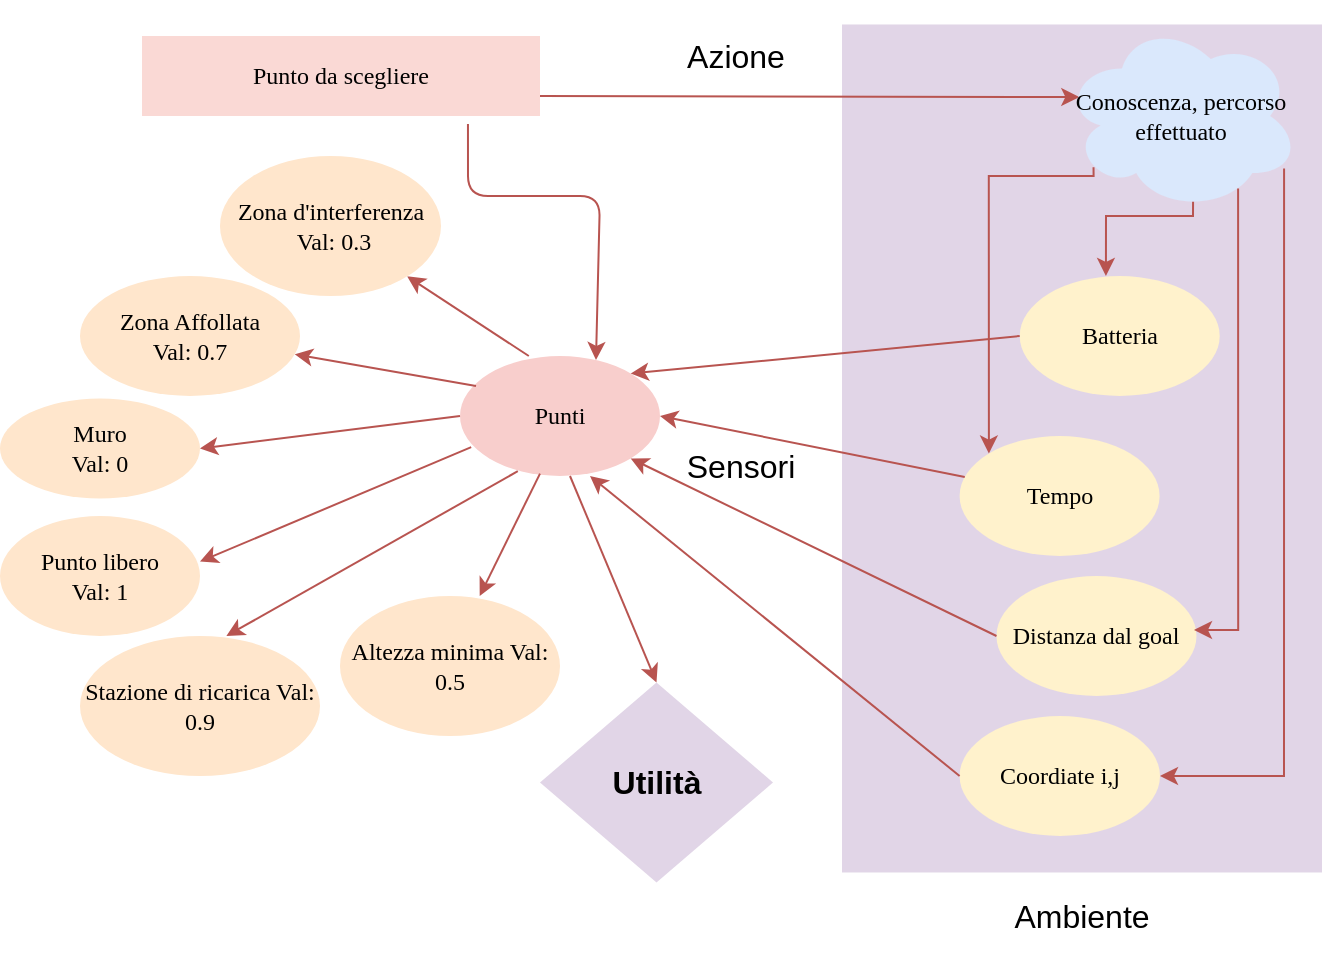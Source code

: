 <mxfile version="14.4.9" type="device"><diagram id="rJXCjkMDnVhkNJMrCVMh" name="Page-1"><mxGraphModel dx="1422" dy="775" grid="1" gridSize="10" guides="1" tooltips="1" connect="1" arrows="1" fold="1" page="1" pageScale="1" pageWidth="827" pageHeight="1169" math="0" shadow="0"><root><mxCell id="0"/><mxCell id="1" parent="0"/><mxCell id="zLjm89Ku3MI-l0DxU-iy-4" value="" style="rounded=0;whiteSpace=wrap;html=1;rotation=-90;fillColor=#e1d5e7;strokeColor=none;" parent="1" vertex="1"><mxGeometry x="429" y="326.24" width="424" height="240" as="geometry"/></mxCell><mxCell id="Y_2EWzsMM0AXxCG4q3gD-3" value="" style="endArrow=classic;html=1;fillColor=#f8cecc;strokeColor=#b85450;exitX=0.819;exitY=1.1;exitDx=0;exitDy=0;exitPerimeter=0;entryX=0.68;entryY=0.033;entryDx=0;entryDy=0;entryPerimeter=0;" parent="1" source="Y_2EWzsMM0AXxCG4q3gD-1" target="Y_2EWzsMM0AXxCG4q3gD-2" edge="1"><mxGeometry width="50" height="50" relative="1" as="geometry"><mxPoint x="321" y="280" as="sourcePoint"/><mxPoint x="394" y="404" as="targetPoint"/><Array as="points"><mxPoint x="334" y="320"/><mxPoint x="400" y="320"/></Array></mxGeometry></mxCell><mxCell id="Y_2EWzsMM0AXxCG4q3gD-1" value="&lt;font face=&quot;Verdana&quot;&gt;Punto da scegliere&lt;/font&gt;" style="rounded=0;whiteSpace=wrap;html=1;fillColor=#fad9d5;strokeColor=none;" parent="1" vertex="1"><mxGeometry x="171" y="240" width="199" height="40" as="geometry"/></mxCell><mxCell id="Y_2EWzsMM0AXxCG4q3gD-2" value="&lt;font face=&quot;Verdana&quot;&gt;Punti&lt;/font&gt;" style="ellipse;whiteSpace=wrap;html=1;align=center;fillColor=#f8cecc;strokeColor=none;" parent="1" vertex="1"><mxGeometry x="330" y="400" width="100" height="60" as="geometry"/></mxCell><mxCell id="Y_2EWzsMM0AXxCG4q3gD-4" value="&lt;span style=&quot;font-size: 16px&quot;&gt;&lt;b&gt;Utilità&lt;/b&gt;&lt;/span&gt;" style="rhombus;whiteSpace=wrap;html=1;fillColor=#e1d5e7;strokeColor=none;" parent="1" vertex="1"><mxGeometry x="370" y="563.24" width="116.5" height="100" as="geometry"/></mxCell><mxCell id="Y_2EWzsMM0AXxCG4q3gD-5" value="" style="endArrow=classic;html=1;entryX=0.5;entryY=0;entryDx=0;entryDy=0;fillColor=#f8cecc;strokeColor=#b85450;" parent="1" target="Y_2EWzsMM0AXxCG4q3gD-4" edge="1"><mxGeometry width="50" height="50" relative="1" as="geometry"><mxPoint x="385" y="460" as="sourcePoint"/><mxPoint x="419.25" y="580" as="targetPoint"/></mxGeometry></mxCell><mxCell id="Y_2EWzsMM0AXxCG4q3gD-6" value="" style="endArrow=classic;html=1;exitX=0.056;exitY=0.76;exitDx=0;exitDy=0;exitPerimeter=0;entryX=1;entryY=0.38;entryDx=0;entryDy=0;entryPerimeter=0;fillColor=#f8cecc;strokeColor=#b85450;" parent="1" source="Y_2EWzsMM0AXxCG4q3gD-2" target="Y_2EWzsMM0AXxCG4q3gD-9" edge="1"><mxGeometry width="50" height="50" relative="1" as="geometry"><mxPoint x="279" y="520" as="sourcePoint"/><mxPoint x="229" y="440" as="targetPoint"/></mxGeometry></mxCell><mxCell id="Y_2EWzsMM0AXxCG4q3gD-7" value="" style="endArrow=classic;html=1;exitX=0.289;exitY=0.96;exitDx=0;exitDy=0;entryX=0.61;entryY=0;entryDx=0;entryDy=0;entryPerimeter=0;exitPerimeter=0;fillColor=#f8cecc;strokeColor=#b85450;" parent="1" source="Y_2EWzsMM0AXxCG4q3gD-2" target="Y_2EWzsMM0AXxCG4q3gD-10" edge="1"><mxGeometry width="50" height="50" relative="1" as="geometry"><mxPoint x="352.96" y="460" as="sourcePoint"/><mxPoint x="239" y="490" as="targetPoint"/></mxGeometry></mxCell><mxCell id="Y_2EWzsMM0AXxCG4q3gD-9" value="&lt;font face=&quot;Verdana&quot;&gt;Punto libero&lt;br&gt;Val: 1&lt;/font&gt;" style="ellipse;whiteSpace=wrap;html=1;fillColor=#ffe6cc;strokeColor=none;" parent="1" vertex="1"><mxGeometry x="100" y="480" width="100" height="60" as="geometry"/></mxCell><mxCell id="Y_2EWzsMM0AXxCG4q3gD-10" value="&lt;font face=&quot;Verdana&quot;&gt;Stazione di ricarica Val: 0.9&lt;/font&gt;" style="ellipse;whiteSpace=wrap;html=1;fillColor=#ffe6cc;strokeColor=none;" parent="1" vertex="1"><mxGeometry x="140" y="540" width="120" height="70" as="geometry"/></mxCell><mxCell id="Y_2EWzsMM0AXxCG4q3gD-12" value="" style="endArrow=classic;html=1;entryX=0.635;entryY=0;entryDx=0;entryDy=0;entryPerimeter=0;exitX=0.4;exitY=0.98;exitDx=0;exitDy=0;exitPerimeter=0;fillColor=#f8cecc;strokeColor=#b85450;" parent="1" source="Y_2EWzsMM0AXxCG4q3gD-2" target="Y_2EWzsMM0AXxCG4q3gD-13" edge="1"><mxGeometry width="50" height="50" relative="1" as="geometry"><mxPoint x="384" y="461" as="sourcePoint"/><mxPoint x="310" y="537" as="targetPoint"/></mxGeometry></mxCell><mxCell id="Y_2EWzsMM0AXxCG4q3gD-13" value="&lt;font face=&quot;Verdana&quot;&gt;Altezza minima Val: 0.5&lt;/font&gt;" style="ellipse;whiteSpace=wrap;html=1;fillColor=#ffe6cc;strokeColor=none;" parent="1" vertex="1"><mxGeometry x="270" y="520" width="110" height="70" as="geometry"/></mxCell><mxCell id="Y_2EWzsMM0AXxCG4q3gD-15" value="&lt;font face=&quot;Verdana&quot;&gt;Zona d'interferenza&lt;br&gt;&amp;nbsp;Val: 0.3&lt;/font&gt;" style="ellipse;whiteSpace=wrap;html=1;fillColor=#ffe6cc;strokeColor=none;" parent="1" vertex="1"><mxGeometry x="210" y="300" width="110.5" height="70" as="geometry"/></mxCell><mxCell id="Y_2EWzsMM0AXxCG4q3gD-16" value="" style="endArrow=classic;html=1;exitX=0;exitY=0.5;exitDx=0;exitDy=0;entryX=1;entryY=0.5;entryDx=0;entryDy=0;strokeColor=#b85450;fillColor=#f8cecc;" parent="1" source="Y_2EWzsMM0AXxCG4q3gD-2" target="Y_2EWzsMM0AXxCG4q3gD-17" edge="1"><mxGeometry width="50" height="50" relative="1" as="geometry"><mxPoint x="406.98" y="489" as="sourcePoint"/><mxPoint x="319" y="540" as="targetPoint"/></mxGeometry></mxCell><mxCell id="Y_2EWzsMM0AXxCG4q3gD-17" value="&lt;font face=&quot;Verdana&quot;&gt;Muro&lt;br&gt;Val: 0&lt;/font&gt;" style="ellipse;whiteSpace=wrap;html=1;fillColor=#ffe6cc;strokeColor=none;" parent="1" vertex="1"><mxGeometry x="100" y="421.24" width="100" height="50" as="geometry"/></mxCell><mxCell id="Y_2EWzsMM0AXxCG4q3gD-21" value="" style="endArrow=classic;html=1;fillColor=#f8cecc;strokeColor=#b85450;exitX=0.08;exitY=0.25;exitDx=0;exitDy=0;exitPerimeter=0;" parent="1" target="Y_2EWzsMM0AXxCG4q3gD-22" edge="1" source="Y_2EWzsMM0AXxCG4q3gD-2"><mxGeometry width="50" height="50" relative="1" as="geometry"><mxPoint x="330" y="420" as="sourcePoint"/><mxPoint x="189" y="300" as="targetPoint"/></mxGeometry></mxCell><mxCell id="Y_2EWzsMM0AXxCG4q3gD-22" value="&lt;font face=&quot;Verdana&quot;&gt;Zona Affollata&lt;br&gt;Val: 0.7&lt;/font&gt;" style="ellipse;whiteSpace=wrap;html=1;fillColor=#ffe6cc;strokeColor=none;" parent="1" vertex="1"><mxGeometry x="140" y="360" width="110" height="60" as="geometry"/></mxCell><mxCell id="Y_2EWzsMM0AXxCG4q3gD-26" style="edgeStyle=orthogonalEdgeStyle;rounded=0;orthogonalLoop=1;jettySize=auto;html=1;exitX=0.5;exitY=1;exitDx=0;exitDy=0;" parent="1" edge="1"><mxGeometry relative="1" as="geometry"><mxPoint x="385" y="230" as="sourcePoint"/><mxPoint x="385" y="230" as="targetPoint"/></mxGeometry></mxCell><mxCell id="WU94c8ABjI1gfSKco4qe-2" value="&lt;font face=&quot;Verdana&quot;&gt;Batteria&lt;/font&gt;" style="ellipse;whiteSpace=wrap;html=1;fillColor=#fff2cc;strokeColor=none;" parent="1" vertex="1"><mxGeometry x="609.86" y="360" width="100" height="60" as="geometry"/></mxCell><mxCell id="WU94c8ABjI1gfSKco4qe-3" value="&lt;font face=&quot;Verdana&quot;&gt;Tempo&lt;/font&gt;" style="ellipse;whiteSpace=wrap;html=1;fillColor=#fff2cc;strokeColor=none;" parent="1" vertex="1"><mxGeometry x="579.8" y="440" width="100" height="60" as="geometry"/></mxCell><mxCell id="WU94c8ABjI1gfSKco4qe-6" value="" style="endArrow=classic;html=1;exitX=0;exitY=0.5;exitDx=0;exitDy=0;entryX=1;entryY=0;entryDx=0;entryDy=0;fillColor=#f8cecc;strokeColor=#b85450;" parent="1" source="WU94c8ABjI1gfSKco4qe-2" target="Y_2EWzsMM0AXxCG4q3gD-2" edge="1"><mxGeometry width="50" height="50" relative="1" as="geometry"><mxPoint x="574" y="399" as="sourcePoint"/><mxPoint x="459" y="435" as="targetPoint"/></mxGeometry></mxCell><mxCell id="WU94c8ABjI1gfSKco4qe-7" value="" style="endArrow=classic;html=1;entryX=1;entryY=0.5;entryDx=0;entryDy=0;fillColor=#f8cecc;strokeColor=#b85450;" parent="1" source="WU94c8ABjI1gfSKco4qe-3" target="Y_2EWzsMM0AXxCG4q3gD-2" edge="1"><mxGeometry width="50" height="50" relative="1" as="geometry"><mxPoint x="610" y="440" as="sourcePoint"/><mxPoint x="480.001" y="433.716" as="targetPoint"/></mxGeometry></mxCell><mxCell id="WU94c8ABjI1gfSKco4qe-30" style="edgeStyle=orthogonalEdgeStyle;rounded=0;orthogonalLoop=1;jettySize=auto;html=1;exitX=0.13;exitY=0.77;exitDx=0;exitDy=0;exitPerimeter=0;fillColor=#f8cecc;entryX=0;entryY=0;entryDx=0;entryDy=0;strokeWidth=1;strokeColor=#B85450;" parent="1" source="uKw0lGF0T4ijU_iZC8er-2" target="WU94c8ABjI1gfSKco4qe-3" edge="1"><mxGeometry relative="1" as="geometry"><Array as="points"><mxPoint x="647" y="310"/><mxPoint x="594" y="310"/></Array><mxPoint x="573.36" y="335" as="sourcePoint"/><mxPoint x="640.86" y="465" as="targetPoint"/></mxGeometry></mxCell><mxCell id="WU94c8ABjI1gfSKco4qe-28" value="" style="endArrow=classic;html=1;entryX=0.07;entryY=0.4;entryDx=0;entryDy=0;entryPerimeter=0;fillColor=#f8cecc;strokeColor=#b85450;exitX=1;exitY=0.75;exitDx=0;exitDy=0;" parent="1" target="uKw0lGF0T4ijU_iZC8er-2" edge="1" source="Y_2EWzsMM0AXxCG4q3gD-1"><mxGeometry width="50" height="50" relative="1" as="geometry"><mxPoint x="410" y="270" as="sourcePoint"/><mxPoint x="488" y="275" as="targetPoint"/></mxGeometry></mxCell><mxCell id="WU94c8ABjI1gfSKco4qe-29" value="" style="endArrow=classic;html=1;exitX=0.344;exitY=0;exitDx=0;exitDy=0;exitPerimeter=0;fillColor=#f8cecc;strokeColor=#b85450;" parent="1" source="Y_2EWzsMM0AXxCG4q3gD-2" target="Y_2EWzsMM0AXxCG4q3gD-15" edge="1"><mxGeometry width="50" height="50" relative="1" as="geometry"><mxPoint x="410" y="480" as="sourcePoint"/><mxPoint x="460" y="430" as="targetPoint"/></mxGeometry></mxCell><mxCell id="zLjm89Ku3MI-l0DxU-iy-2" style="edgeStyle=orthogonalEdgeStyle;rounded=0;orthogonalLoop=1;jettySize=auto;html=1;exitX=0.55;exitY=0.95;exitDx=0;exitDy=0;exitPerimeter=0;strokeWidth=1;fillColor=#f8cecc;strokeColor=#b85450;entryX=0.431;entryY=0;entryDx=0;entryDy=0;entryPerimeter=0;" parent="1" source="uKw0lGF0T4ijU_iZC8er-2" edge="1" target="WU94c8ABjI1gfSKco4qe-2"><mxGeometry relative="1" as="geometry"><mxPoint x="652.86" y="350" as="targetPoint"/><Array as="points"><mxPoint x="697" y="330"/><mxPoint x="653" y="330"/></Array></mxGeometry></mxCell><mxCell id="uKw0lGF0T4ijU_iZC8er-2" value="&lt;div&gt;&lt;span style=&quot;font-family: &amp;#34;verdana&amp;#34;&quot;&gt;Conoscenza, percorso&lt;/span&gt;&lt;/div&gt;&lt;font face=&quot;Verdana&quot;&gt;&lt;div&gt;&lt;span&gt;effettuato&lt;/span&gt;&lt;/div&gt;&lt;/font&gt;" style="ellipse;shape=cloud;whiteSpace=wrap;html=1;align=center;fillColor=#dae8fc;strokeColor=none;" parent="1" vertex="1"><mxGeometry x="631.36" y="232.5" width="118.5" height="95" as="geometry"/></mxCell><mxCell id="zLjm89Ku3MI-l0DxU-iy-5" value="&lt;span style=&quot;font-size: 16px&quot;&gt;Ambiente&lt;/span&gt;" style="text;html=1;fillColor=none;align=center;verticalAlign=middle;whiteSpace=wrap;rounded=0;strokeWidth=1;dashed=1;" parent="1" vertex="1"><mxGeometry x="550.0" y="660" width="181.99" height="40" as="geometry"/></mxCell><mxCell id="zLjm89Ku3MI-l0DxU-iy-7" value="&lt;font style=&quot;font-size: 16px&quot;&gt;Azione&lt;/font&gt;" style="text;html=1;strokeColor=none;fillColor=none;align=center;verticalAlign=middle;whiteSpace=wrap;rounded=0;dashed=1;" parent="1" vertex="1"><mxGeometry x="440" y="240" width="56.25" height="20" as="geometry"/></mxCell><mxCell id="zLjm89Ku3MI-l0DxU-iy-6" value="&lt;font style=&quot;font-size: 16px&quot;&gt;Sensori&lt;/font&gt;" style="text;html=1;align=center;verticalAlign=middle;whiteSpace=wrap;rounded=0;dashed=1;" parent="1" vertex="1"><mxGeometry x="445.25" y="445" width="51" height="20" as="geometry"/></mxCell><mxCell id="1JE3RwJA_EqYe3FYbAsj-2" value="&lt;font face=&quot;Verdana&quot;&gt;Distanza dal goal&lt;/font&gt;" style="ellipse;whiteSpace=wrap;html=1;fillColor=#fff2cc;strokeColor=none;" parent="1" vertex="1"><mxGeometry x="598.24" y="510" width="100" height="60" as="geometry"/></mxCell><mxCell id="1JE3RwJA_EqYe3FYbAsj-3" value="" style="endArrow=classic;html=1;exitX=0;exitY=0.5;exitDx=0;exitDy=0;entryX=1;entryY=1;entryDx=0;entryDy=0;fillColor=#f8cecc;strokeColor=#b85450;" parent="1" source="1JE3RwJA_EqYe3FYbAsj-2" target="Y_2EWzsMM0AXxCG4q3gD-2" edge="1"><mxGeometry width="50" height="50" relative="1" as="geometry"><mxPoint x="451.09" y="680" as="sourcePoint"/><mxPoint x="428.996" y="529.11" as="targetPoint"/></mxGeometry></mxCell><mxCell id="Fh2rW3EETs9dWfCxfVLk-5" style="edgeStyle=orthogonalEdgeStyle;rounded=0;orthogonalLoop=1;jettySize=auto;html=1;exitX=0.934;exitY=0.776;exitDx=0;exitDy=0;strokeColor=#b85450;strokeWidth=1;entryX=1;entryY=0.5;entryDx=0;entryDy=0;exitPerimeter=0;fillColor=#f8cecc;" parent="1" source="uKw0lGF0T4ijU_iZC8er-2" target="XLzgge1QwpF2Oa_x5omz-2" edge="1"><mxGeometry relative="1" as="geometry"/></mxCell><mxCell id="XLzgge1QwpF2Oa_x5omz-2" value="&lt;font face=&quot;Verdana&quot;&gt;Coordiate i,j&lt;/font&gt;" style="ellipse;whiteSpace=wrap;html=1;fillColor=#fff2cc;strokeColor=none;" parent="1" vertex="1"><mxGeometry x="579.8" y="580" width="100.2" height="60" as="geometry"/></mxCell><mxCell id="XLzgge1QwpF2Oa_x5omz-3" style="edgeStyle=orthogonalEdgeStyle;rounded=0;orthogonalLoop=1;jettySize=auto;html=1;strokeWidth=1;fillColor=#f8cecc;strokeColor=#b85450;exitX=0.74;exitY=0.882;exitDx=0;exitDy=0;exitPerimeter=0;" parent="1" source="uKw0lGF0T4ijU_iZC8er-2" edge="1"><mxGeometry relative="1" as="geometry"><mxPoint x="697" y="537" as="targetPoint"/><Array as="points"><mxPoint x="719" y="537"/></Array><mxPoint x="719.86" y="306" as="sourcePoint"/></mxGeometry></mxCell><mxCell id="XLzgge1QwpF2Oa_x5omz-4" value="" style="endArrow=classic;html=1;exitX=0;exitY=0.5;exitDx=0;exitDy=0;fillColor=#f8cecc;strokeColor=#b85450;" parent="1" source="XLzgge1QwpF2Oa_x5omz-2" edge="1"><mxGeometry width="50" height="50" relative="1" as="geometry"><mxPoint x="570" y="520" as="sourcePoint"/><mxPoint x="395" y="460" as="targetPoint"/></mxGeometry></mxCell></root></mxGraphModel></diagram></mxfile>